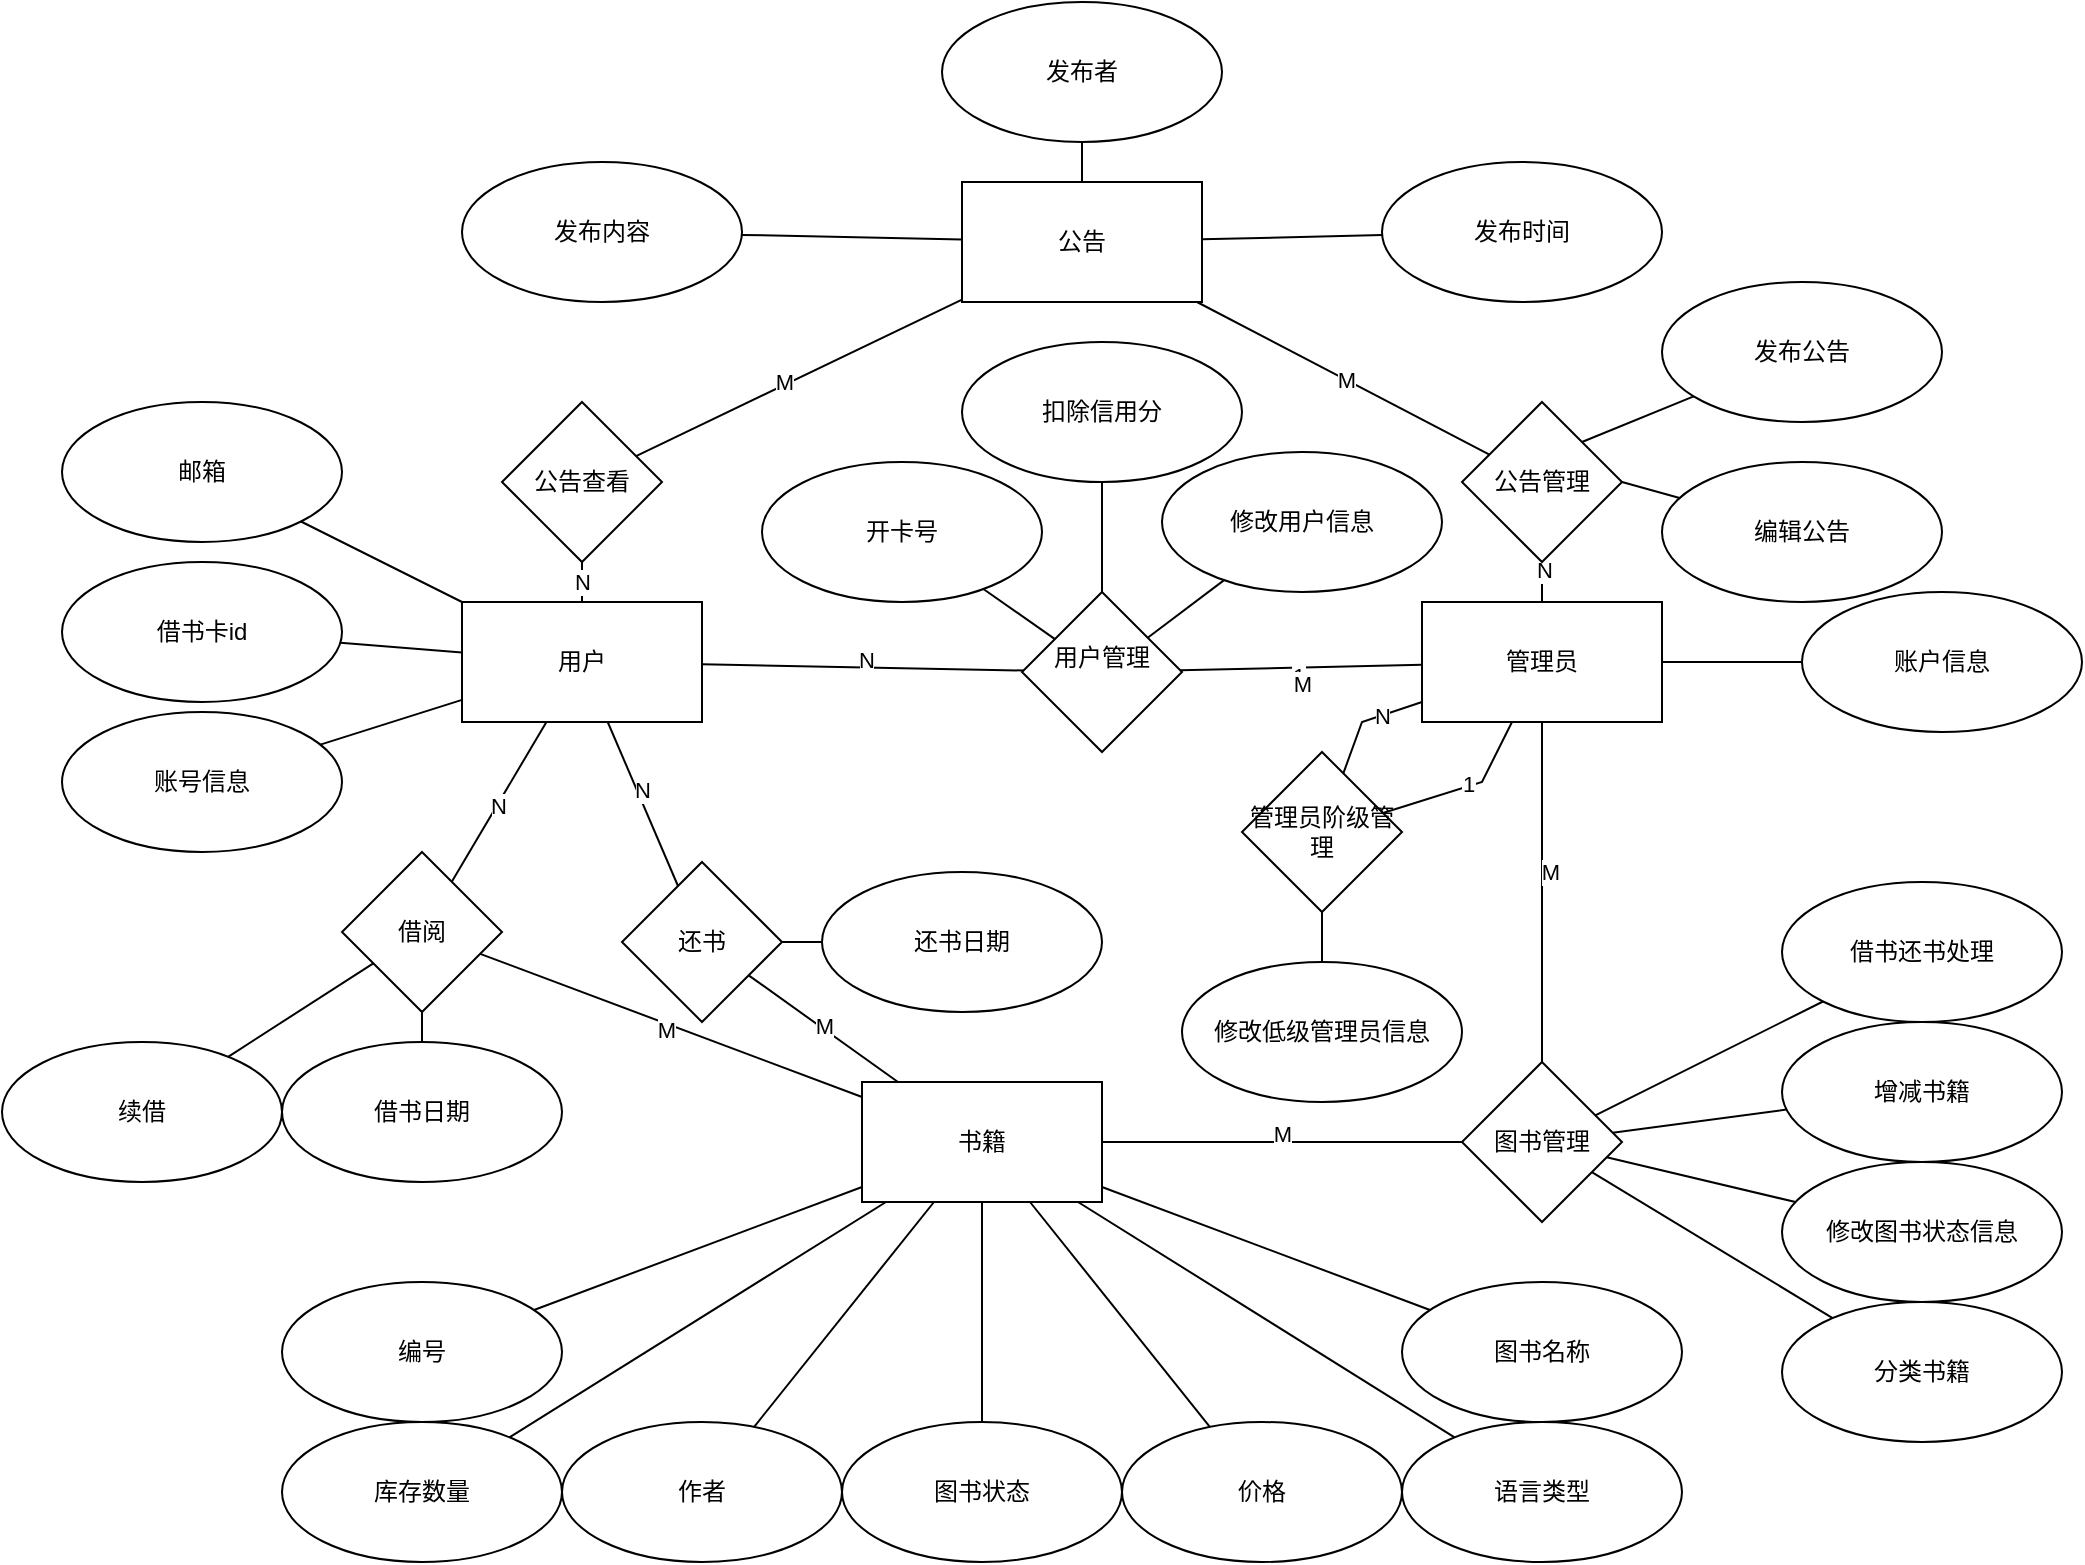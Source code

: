<mxfile version="24.6.4" type="github">
  <diagram name="第 1 页" id="B0zBH3N_toymizAEEGmr">
    <mxGraphModel dx="2977" dy="2059" grid="1" gridSize="10" guides="1" tooltips="1" connect="1" arrows="1" fold="1" page="1" pageScale="1" pageWidth="827" pageHeight="1169" math="0" shadow="0">
      <root>
        <mxCell id="0" />
        <mxCell id="1" parent="0" />
        <mxCell id="hj6OEBDG58ZseiKjt-y--1" value="用户" style="rounded=0;whiteSpace=wrap;html=1;" parent="1" vertex="1">
          <mxGeometry x="150" y="140" width="120" height="60" as="geometry" />
        </mxCell>
        <mxCell id="hj6OEBDG58ZseiKjt-y--2" value="管理员" style="rounded=0;whiteSpace=wrap;html=1;" parent="1" vertex="1">
          <mxGeometry x="630" y="140" width="120" height="60" as="geometry" />
        </mxCell>
        <mxCell id="hj6OEBDG58ZseiKjt-y--3" value="书籍" style="rounded=0;whiteSpace=wrap;html=1;" parent="1" vertex="1">
          <mxGeometry x="350" y="380" width="120" height="60" as="geometry" />
        </mxCell>
        <mxCell id="hj6OEBDG58ZseiKjt-y--5" value="账号信息" style="ellipse;whiteSpace=wrap;html=1;" parent="1" vertex="1">
          <mxGeometry x="-50" y="195" width="140" height="70" as="geometry" />
        </mxCell>
        <mxCell id="hj6OEBDG58ZseiKjt-y--6" value="借阅" style="rhombus;whiteSpace=wrap;html=1;" parent="1" vertex="1">
          <mxGeometry x="90" y="265" width="80" height="80" as="geometry" />
        </mxCell>
        <mxCell id="hj6OEBDG58ZseiKjt-y--7" value="用户管理&lt;div&gt;&lt;br&gt;&lt;/div&gt;" style="rhombus;whiteSpace=wrap;html=1;" parent="1" vertex="1">
          <mxGeometry x="430" y="135" width="80" height="80" as="geometry" />
        </mxCell>
        <mxCell id="hj6OEBDG58ZseiKjt-y--8" value="图书管理" style="rhombus;whiteSpace=wrap;html=1;" parent="1" vertex="1">
          <mxGeometry x="650" y="370" width="80" height="80" as="geometry" />
        </mxCell>
        <mxCell id="hj6OEBDG58ZseiKjt-y--10" value="作者" style="ellipse;whiteSpace=wrap;html=1;" parent="1" vertex="1">
          <mxGeometry x="200" y="550" width="140" height="70" as="geometry" />
        </mxCell>
        <mxCell id="hj6OEBDG58ZseiKjt-y--11" value="价格" style="ellipse;whiteSpace=wrap;html=1;" parent="1" vertex="1">
          <mxGeometry x="480" y="550" width="140" height="70" as="geometry" />
        </mxCell>
        <mxCell id="hj6OEBDG58ZseiKjt-y--12" value="借书卡id" style="ellipse;whiteSpace=wrap;html=1;" parent="1" vertex="1">
          <mxGeometry x="-50" y="120" width="140" height="70" as="geometry" />
        </mxCell>
        <mxCell id="hj6OEBDG58ZseiKjt-y--13" value="语言类型" style="ellipse;whiteSpace=wrap;html=1;" parent="1" vertex="1">
          <mxGeometry x="620" y="550" width="140" height="70" as="geometry" />
        </mxCell>
        <mxCell id="hj6OEBDG58ZseiKjt-y--14" value="编号" style="ellipse;whiteSpace=wrap;html=1;" parent="1" vertex="1">
          <mxGeometry x="60" y="480" width="140" height="70" as="geometry" />
        </mxCell>
        <mxCell id="hj6OEBDG58ZseiKjt-y--16" value="图书名称" style="ellipse;whiteSpace=wrap;html=1;" parent="1" vertex="1">
          <mxGeometry x="620" y="480" width="140" height="70" as="geometry" />
        </mxCell>
        <mxCell id="hj6OEBDG58ZseiKjt-y--17" value="账户信息" style="ellipse;whiteSpace=wrap;html=1;" parent="1" vertex="1">
          <mxGeometry x="820" y="135" width="140" height="70" as="geometry" />
        </mxCell>
        <mxCell id="hj6OEBDG58ZseiKjt-y--18" value="还书" style="rhombus;whiteSpace=wrap;html=1;" parent="1" vertex="1">
          <mxGeometry x="230" y="270" width="80" height="80" as="geometry" />
        </mxCell>
        <mxCell id="BCMSoRge5LOU8q9Q-v3v-1" value="库存数量" style="ellipse;whiteSpace=wrap;html=1;" vertex="1" parent="1">
          <mxGeometry x="60" y="550" width="140" height="70" as="geometry" />
        </mxCell>
        <mxCell id="BCMSoRge5LOU8q9Q-v3v-2" value="图书状态" style="ellipse;whiteSpace=wrap;html=1;" vertex="1" parent="1">
          <mxGeometry x="340" y="550" width="140" height="70" as="geometry" />
        </mxCell>
        <mxCell id="BCMSoRge5LOU8q9Q-v3v-5" value="" style="endArrow=none;html=1;rounded=0;" edge="1" parent="1" source="hj6OEBDG58ZseiKjt-y--1" target="hj6OEBDG58ZseiKjt-y--5">
          <mxGeometry width="50" height="50" relative="1" as="geometry">
            <mxPoint x="70" y="200" as="sourcePoint" />
            <mxPoint x="120" y="150" as="targetPoint" />
          </mxGeometry>
        </mxCell>
        <mxCell id="BCMSoRge5LOU8q9Q-v3v-6" value="" style="endArrow=none;html=1;rounded=0;" edge="1" parent="1" source="hj6OEBDG58ZseiKjt-y--12" target="hj6OEBDG58ZseiKjt-y--1">
          <mxGeometry width="50" height="50" relative="1" as="geometry">
            <mxPoint x="239.666" y="201.665" as="sourcePoint" />
            <mxPoint x="199.666" y="139.665" as="targetPoint" />
          </mxGeometry>
        </mxCell>
        <mxCell id="BCMSoRge5LOU8q9Q-v3v-7" value="" style="endArrow=none;html=1;rounded=0;" edge="1" parent="1" source="hj6OEBDG58ZseiKjt-y--7" target="hj6OEBDG58ZseiKjt-y--1">
          <mxGeometry width="50" height="50" relative="1" as="geometry">
            <mxPoint x="279.666" y="231.665" as="sourcePoint" />
            <mxPoint x="239.666" y="169.665" as="targetPoint" />
          </mxGeometry>
        </mxCell>
        <mxCell id="BCMSoRge5LOU8q9Q-v3v-35" value="N" style="edgeLabel;html=1;align=center;verticalAlign=middle;resizable=0;points=[];" vertex="1" connectable="0" parent="BCMSoRge5LOU8q9Q-v3v-7">
          <mxGeometry x="-0.018" y="-4" relative="1" as="geometry">
            <mxPoint as="offset" />
          </mxGeometry>
        </mxCell>
        <mxCell id="BCMSoRge5LOU8q9Q-v3v-8" value="" style="endArrow=none;html=1;rounded=0;" edge="1" parent="1" source="hj6OEBDG58ZseiKjt-y--2" target="hj6OEBDG58ZseiKjt-y--7">
          <mxGeometry width="50" height="50" relative="1" as="geometry">
            <mxPoint x="579.666" y="171.665" as="sourcePoint" />
            <mxPoint x="539.666" y="109.665" as="targetPoint" />
          </mxGeometry>
        </mxCell>
        <mxCell id="BCMSoRge5LOU8q9Q-v3v-40" value="1" style="edgeLabel;html=1;align=center;verticalAlign=middle;resizable=0;points=[];" vertex="1" connectable="0" parent="BCMSoRge5LOU8q9Q-v3v-8">
          <mxGeometry x="0.024" y="4" relative="1" as="geometry">
            <mxPoint as="offset" />
          </mxGeometry>
        </mxCell>
        <mxCell id="BCMSoRge5LOU8q9Q-v3v-46" value="M" style="edgeLabel;html=1;align=center;verticalAlign=middle;resizable=0;points=[];" vertex="1" connectable="0" parent="BCMSoRge5LOU8q9Q-v3v-8">
          <mxGeometry x="0.002" y="8" relative="1" as="geometry">
            <mxPoint as="offset" />
          </mxGeometry>
        </mxCell>
        <mxCell id="BCMSoRge5LOU8q9Q-v3v-9" value="" style="endArrow=none;html=1;rounded=0;" edge="1" parent="1" source="hj6OEBDG58ZseiKjt-y--17" target="hj6OEBDG58ZseiKjt-y--2">
          <mxGeometry width="50" height="50" relative="1" as="geometry">
            <mxPoint x="679.666" y="101.665" as="sourcePoint" />
            <mxPoint x="639.666" y="39.665" as="targetPoint" />
          </mxGeometry>
        </mxCell>
        <mxCell id="BCMSoRge5LOU8q9Q-v3v-10" value="" style="endArrow=none;html=1;rounded=0;" edge="1" parent="1" source="hj6OEBDG58ZseiKjt-y--6" target="hj6OEBDG58ZseiKjt-y--1">
          <mxGeometry width="50" height="50" relative="1" as="geometry">
            <mxPoint x="199.666" y="271.665" as="sourcePoint" />
            <mxPoint x="159.666" y="209.665" as="targetPoint" />
          </mxGeometry>
        </mxCell>
        <mxCell id="BCMSoRge5LOU8q9Q-v3v-36" value="N" style="edgeLabel;html=1;align=center;verticalAlign=middle;resizable=0;points=[];" vertex="1" connectable="0" parent="BCMSoRge5LOU8q9Q-v3v-10">
          <mxGeometry x="-0.046" relative="1" as="geometry">
            <mxPoint as="offset" />
          </mxGeometry>
        </mxCell>
        <mxCell id="BCMSoRge5LOU8q9Q-v3v-11" value="" style="endArrow=none;html=1;rounded=0;" edge="1" parent="1" source="hj6OEBDG58ZseiKjt-y--6" target="hj6OEBDG58ZseiKjt-y--3">
          <mxGeometry width="50" height="50" relative="1" as="geometry">
            <mxPoint x="89.666" y="311.665" as="sourcePoint" />
            <mxPoint x="49.666" y="249.665" as="targetPoint" />
          </mxGeometry>
        </mxCell>
        <mxCell id="BCMSoRge5LOU8q9Q-v3v-37" value="M" style="edgeLabel;html=1;align=center;verticalAlign=middle;resizable=0;points=[];" vertex="1" connectable="0" parent="BCMSoRge5LOU8q9Q-v3v-11">
          <mxGeometry x="-0.017" y="-3" relative="1" as="geometry">
            <mxPoint as="offset" />
          </mxGeometry>
        </mxCell>
        <mxCell id="BCMSoRge5LOU8q9Q-v3v-12" value="" style="endArrow=none;html=1;rounded=0;" edge="1" parent="1" source="hj6OEBDG58ZseiKjt-y--18" target="hj6OEBDG58ZseiKjt-y--1">
          <mxGeometry width="50" height="50" relative="1" as="geometry">
            <mxPoint x="279.666" y="441.665" as="sourcePoint" />
            <mxPoint x="239.666" y="379.665" as="targetPoint" />
          </mxGeometry>
        </mxCell>
        <mxCell id="BCMSoRge5LOU8q9Q-v3v-38" value="N" style="edgeLabel;html=1;align=center;verticalAlign=middle;resizable=0;points=[];" vertex="1" connectable="0" parent="BCMSoRge5LOU8q9Q-v3v-12">
          <mxGeometry x="0.165" y="-2" relative="1" as="geometry">
            <mxPoint as="offset" />
          </mxGeometry>
        </mxCell>
        <mxCell id="BCMSoRge5LOU8q9Q-v3v-13" value="" style="endArrow=none;html=1;rounded=0;" edge="1" parent="1" source="hj6OEBDG58ZseiKjt-y--3" target="hj6OEBDG58ZseiKjt-y--18">
          <mxGeometry width="50" height="50" relative="1" as="geometry">
            <mxPoint x="429.666" y="311.665" as="sourcePoint" />
            <mxPoint x="389.666" y="249.665" as="targetPoint" />
            <Array as="points" />
          </mxGeometry>
        </mxCell>
        <mxCell id="BCMSoRge5LOU8q9Q-v3v-39" value="M" style="edgeLabel;html=1;align=center;verticalAlign=middle;resizable=0;points=[];" vertex="1" connectable="0" parent="BCMSoRge5LOU8q9Q-v3v-13">
          <mxGeometry x="0.009" y="-1" relative="1" as="geometry">
            <mxPoint as="offset" />
          </mxGeometry>
        </mxCell>
        <mxCell id="BCMSoRge5LOU8q9Q-v3v-14" value="" style="endArrow=none;html=1;rounded=0;" edge="1" parent="1" source="hj6OEBDG58ZseiKjt-y--3" target="hj6OEBDG58ZseiKjt-y--14">
          <mxGeometry width="50" height="50" relative="1" as="geometry">
            <mxPoint x="269.666" y="441.665" as="sourcePoint" />
            <mxPoint x="229.666" y="379.665" as="targetPoint" />
          </mxGeometry>
        </mxCell>
        <mxCell id="BCMSoRge5LOU8q9Q-v3v-15" value="" style="endArrow=none;html=1;rounded=0;" edge="1" parent="1" source="hj6OEBDG58ZseiKjt-y--10" target="hj6OEBDG58ZseiKjt-y--3">
          <mxGeometry width="50" height="50" relative="1" as="geometry">
            <mxPoint x="369.666" y="451.665" as="sourcePoint" />
            <mxPoint x="329.666" y="389.665" as="targetPoint" />
          </mxGeometry>
        </mxCell>
        <mxCell id="BCMSoRge5LOU8q9Q-v3v-16" value="" style="endArrow=none;html=1;rounded=0;" edge="1" parent="1" source="hj6OEBDG58ZseiKjt-y--11" target="hj6OEBDG58ZseiKjt-y--3">
          <mxGeometry width="50" height="50" relative="1" as="geometry">
            <mxPoint x="430" y="500" as="sourcePoint" />
            <mxPoint x="389.666" y="439.665" as="targetPoint" />
          </mxGeometry>
        </mxCell>
        <mxCell id="BCMSoRge5LOU8q9Q-v3v-17" value="" style="endArrow=none;html=1;rounded=0;" edge="1" parent="1" source="BCMSoRge5LOU8q9Q-v3v-2" target="hj6OEBDG58ZseiKjt-y--3">
          <mxGeometry width="50" height="50" relative="1" as="geometry">
            <mxPoint x="409.666" y="301.665" as="sourcePoint" />
            <mxPoint x="369.666" y="239.665" as="targetPoint" />
          </mxGeometry>
        </mxCell>
        <mxCell id="BCMSoRge5LOU8q9Q-v3v-18" value="" style="endArrow=none;html=1;rounded=0;" edge="1" parent="1" source="BCMSoRge5LOU8q9Q-v3v-1" target="hj6OEBDG58ZseiKjt-y--3">
          <mxGeometry width="50" height="50" relative="1" as="geometry">
            <mxPoint x="489.666" y="501.665" as="sourcePoint" />
            <mxPoint x="449.666" y="439.665" as="targetPoint" />
          </mxGeometry>
        </mxCell>
        <mxCell id="BCMSoRge5LOU8q9Q-v3v-19" value="" style="endArrow=none;html=1;rounded=0;" edge="1" parent="1" source="hj6OEBDG58ZseiKjt-y--3" target="hj6OEBDG58ZseiKjt-y--8">
          <mxGeometry width="50" height="50" relative="1" as="geometry">
            <mxPoint x="419.666" y="371.665" as="sourcePoint" />
            <mxPoint x="379.666" y="309.665" as="targetPoint" />
          </mxGeometry>
        </mxCell>
        <mxCell id="BCMSoRge5LOU8q9Q-v3v-42" value="N" style="edgeLabel;html=1;align=center;verticalAlign=middle;resizable=0;points=[];" vertex="1" connectable="0" parent="BCMSoRge5LOU8q9Q-v3v-19">
          <mxGeometry x="-0.004" y="1" relative="1" as="geometry">
            <mxPoint as="offset" />
          </mxGeometry>
        </mxCell>
        <mxCell id="BCMSoRge5LOU8q9Q-v3v-47" value="M" style="edgeLabel;html=1;align=center;verticalAlign=middle;resizable=0;points=[];" vertex="1" connectable="0" parent="BCMSoRge5LOU8q9Q-v3v-19">
          <mxGeometry x="-0.002" y="4" relative="1" as="geometry">
            <mxPoint as="offset" />
          </mxGeometry>
        </mxCell>
        <mxCell id="BCMSoRge5LOU8q9Q-v3v-20" value="" style="endArrow=none;html=1;rounded=0;" edge="1" parent="1" source="hj6OEBDG58ZseiKjt-y--8" target="hj6OEBDG58ZseiKjt-y--2">
          <mxGeometry width="50" height="50" relative="1" as="geometry">
            <mxPoint x="659.666" y="261.665" as="sourcePoint" />
            <mxPoint x="640" y="270" as="targetPoint" />
          </mxGeometry>
        </mxCell>
        <mxCell id="BCMSoRge5LOU8q9Q-v3v-41" value="M" style="edgeLabel;html=1;align=center;verticalAlign=middle;resizable=0;points=[];" vertex="1" connectable="0" parent="BCMSoRge5LOU8q9Q-v3v-20">
          <mxGeometry x="0.118" y="-4" relative="1" as="geometry">
            <mxPoint as="offset" />
          </mxGeometry>
        </mxCell>
        <mxCell id="BCMSoRge5LOU8q9Q-v3v-21" value="" style="endArrow=none;html=1;rounded=0;" edge="1" parent="1" source="hj6OEBDG58ZseiKjt-y--16" target="hj6OEBDG58ZseiKjt-y--3">
          <mxGeometry width="50" height="50" relative="1" as="geometry">
            <mxPoint x="729.666" y="341.665" as="sourcePoint" />
            <mxPoint x="689.666" y="279.665" as="targetPoint" />
          </mxGeometry>
        </mxCell>
        <mxCell id="BCMSoRge5LOU8q9Q-v3v-22" value="" style="endArrow=none;html=1;rounded=0;" edge="1" parent="1" source="hj6OEBDG58ZseiKjt-y--13" target="hj6OEBDG58ZseiKjt-y--3">
          <mxGeometry width="50" height="50" relative="1" as="geometry">
            <mxPoint x="729.666" y="361.665" as="sourcePoint" />
            <mxPoint x="689.666" y="299.665" as="targetPoint" />
          </mxGeometry>
        </mxCell>
        <mxCell id="BCMSoRge5LOU8q9Q-v3v-24" value="增减书籍" style="ellipse;whiteSpace=wrap;html=1;" vertex="1" parent="1">
          <mxGeometry x="810" y="350" width="140" height="70" as="geometry" />
        </mxCell>
        <mxCell id="BCMSoRge5LOU8q9Q-v3v-25" value="分类书籍" style="ellipse;whiteSpace=wrap;html=1;" vertex="1" parent="1">
          <mxGeometry x="810" y="490" width="140" height="70" as="geometry" />
        </mxCell>
        <mxCell id="BCMSoRge5LOU8q9Q-v3v-26" value="借书还书处理" style="ellipse;whiteSpace=wrap;html=1;" vertex="1" parent="1">
          <mxGeometry x="810" y="280" width="140" height="70" as="geometry" />
        </mxCell>
        <mxCell id="BCMSoRge5LOU8q9Q-v3v-27" value="" style="endArrow=none;html=1;rounded=0;" edge="1" parent="1" source="BCMSoRge5LOU8q9Q-v3v-26" target="hj6OEBDG58ZseiKjt-y--8">
          <mxGeometry width="50" height="50" relative="1" as="geometry">
            <mxPoint x="729.666" y="301.665" as="sourcePoint" />
            <mxPoint x="689.666" y="239.665" as="targetPoint" />
          </mxGeometry>
        </mxCell>
        <mxCell id="BCMSoRge5LOU8q9Q-v3v-28" value="" style="endArrow=none;html=1;rounded=0;" edge="1" parent="1" source="BCMSoRge5LOU8q9Q-v3v-24" target="hj6OEBDG58ZseiKjt-y--8">
          <mxGeometry width="50" height="50" relative="1" as="geometry">
            <mxPoint x="719.666" y="291.665" as="sourcePoint" />
            <mxPoint x="679.666" y="229.665" as="targetPoint" />
          </mxGeometry>
        </mxCell>
        <mxCell id="BCMSoRge5LOU8q9Q-v3v-29" value="" style="endArrow=none;html=1;rounded=0;" edge="1" parent="1" source="BCMSoRge5LOU8q9Q-v3v-25" target="hj6OEBDG58ZseiKjt-y--8">
          <mxGeometry width="50" height="50" relative="1" as="geometry">
            <mxPoint x="719.666" y="291.665" as="sourcePoint" />
            <mxPoint x="679.666" y="229.665" as="targetPoint" />
          </mxGeometry>
        </mxCell>
        <mxCell id="BCMSoRge5LOU8q9Q-v3v-30" value="借书日期" style="ellipse;whiteSpace=wrap;html=1;" vertex="1" parent="1">
          <mxGeometry x="60" y="360" width="140" height="70" as="geometry" />
        </mxCell>
        <mxCell id="BCMSoRge5LOU8q9Q-v3v-31" value="还书日期" style="ellipse;whiteSpace=wrap;html=1;" vertex="1" parent="1">
          <mxGeometry x="330" y="275" width="140" height="70" as="geometry" />
        </mxCell>
        <mxCell id="BCMSoRge5LOU8q9Q-v3v-32" value="" style="endArrow=none;html=1;rounded=0;" edge="1" parent="1" source="hj6OEBDG58ZseiKjt-y--6" target="BCMSoRge5LOU8q9Q-v3v-30">
          <mxGeometry width="50" height="50" relative="1" as="geometry">
            <mxPoint x="89.666" y="281.665" as="sourcePoint" />
            <mxPoint x="49.666" y="219.665" as="targetPoint" />
          </mxGeometry>
        </mxCell>
        <mxCell id="BCMSoRge5LOU8q9Q-v3v-33" value="" style="endArrow=none;html=1;rounded=0;" edge="1" parent="1" source="BCMSoRge5LOU8q9Q-v3v-31" target="hj6OEBDG58ZseiKjt-y--18">
          <mxGeometry width="50" height="50" relative="1" as="geometry">
            <mxPoint x="329.666" y="271.665" as="sourcePoint" />
            <mxPoint x="289.666" y="209.665" as="targetPoint" />
          </mxGeometry>
        </mxCell>
        <mxCell id="BCMSoRge5LOU8q9Q-v3v-43" value="公告" style="rounded=0;whiteSpace=wrap;html=1;" vertex="1" parent="1">
          <mxGeometry x="400" y="-70" width="120" height="60" as="geometry" />
        </mxCell>
        <mxCell id="BCMSoRge5LOU8q9Q-v3v-44" value="修改图书状态信息" style="ellipse;whiteSpace=wrap;html=1;" vertex="1" parent="1">
          <mxGeometry x="810" y="420" width="140" height="70" as="geometry" />
        </mxCell>
        <mxCell id="BCMSoRge5LOU8q9Q-v3v-45" value="" style="endArrow=none;html=1;rounded=0;" edge="1" parent="1" source="hj6OEBDG58ZseiKjt-y--8" target="BCMSoRge5LOU8q9Q-v3v-44">
          <mxGeometry width="50" height="50" relative="1" as="geometry">
            <mxPoint x="690" y="420" as="sourcePoint" />
            <mxPoint x="649.666" y="259.665" as="targetPoint" />
          </mxGeometry>
        </mxCell>
        <mxCell id="BCMSoRge5LOU8q9Q-v3v-48" value="" style="endArrow=none;html=1;rounded=0;" edge="1" parent="1" source="hj6OEBDG58ZseiKjt-y--2">
          <mxGeometry width="50" height="50" relative="1" as="geometry">
            <mxPoint x="649.666" y="91.665" as="sourcePoint" />
            <mxPoint x="690" y="120" as="targetPoint" />
          </mxGeometry>
        </mxCell>
        <mxCell id="BCMSoRge5LOU8q9Q-v3v-71" value="N" style="edgeLabel;html=1;align=center;verticalAlign=middle;resizable=0;points=[];" vertex="1" connectable="0" parent="BCMSoRge5LOU8q9Q-v3v-48">
          <mxGeometry x="0.62" y="-1" relative="1" as="geometry">
            <mxPoint as="offset" />
          </mxGeometry>
        </mxCell>
        <mxCell id="BCMSoRge5LOU8q9Q-v3v-49" value="公告管理" style="rhombus;whiteSpace=wrap;html=1;" vertex="1" parent="1">
          <mxGeometry x="650" y="40" width="80" height="80" as="geometry" />
        </mxCell>
        <mxCell id="BCMSoRge5LOU8q9Q-v3v-50" value="" style="endArrow=none;html=1;rounded=0;" edge="1" parent="1" source="BCMSoRge5LOU8q9Q-v3v-49" target="BCMSoRge5LOU8q9Q-v3v-43">
          <mxGeometry width="50" height="50" relative="1" as="geometry">
            <mxPoint x="629.666" y="51.665" as="sourcePoint" />
            <mxPoint x="589.666" y="-10.335" as="targetPoint" />
          </mxGeometry>
        </mxCell>
        <mxCell id="BCMSoRge5LOU8q9Q-v3v-68" value="M" style="edgeLabel;html=1;align=center;verticalAlign=middle;resizable=0;points=[];" vertex="1" connectable="0" parent="BCMSoRge5LOU8q9Q-v3v-50">
          <mxGeometry x="-0.012" relative="1" as="geometry">
            <mxPoint as="offset" />
          </mxGeometry>
        </mxCell>
        <mxCell id="BCMSoRge5LOU8q9Q-v3v-51" value="发布者" style="ellipse;whiteSpace=wrap;html=1;" vertex="1" parent="1">
          <mxGeometry x="390" y="-160" width="140" height="70" as="geometry" />
        </mxCell>
        <mxCell id="BCMSoRge5LOU8q9Q-v3v-52" value="发布时间" style="ellipse;whiteSpace=wrap;html=1;" vertex="1" parent="1">
          <mxGeometry x="610" y="-80" width="140" height="70" as="geometry" />
        </mxCell>
        <mxCell id="BCMSoRge5LOU8q9Q-v3v-53" value="发布内容" style="ellipse;whiteSpace=wrap;html=1;" vertex="1" parent="1">
          <mxGeometry x="150" y="-80" width="140" height="70" as="geometry" />
        </mxCell>
        <mxCell id="BCMSoRge5LOU8q9Q-v3v-54" value="" style="endArrow=none;html=1;rounded=0;" edge="1" parent="1" source="BCMSoRge5LOU8q9Q-v3v-43" target="BCMSoRge5LOU8q9Q-v3v-53">
          <mxGeometry width="50" height="50" relative="1" as="geometry">
            <mxPoint x="249.666" y="71.665" as="sourcePoint" />
            <mxPoint x="209.666" y="9.665" as="targetPoint" />
          </mxGeometry>
        </mxCell>
        <mxCell id="BCMSoRge5LOU8q9Q-v3v-55" value="" style="endArrow=none;html=1;rounded=0;" edge="1" parent="1" source="BCMSoRge5LOU8q9Q-v3v-43" target="BCMSoRge5LOU8q9Q-v3v-51">
          <mxGeometry width="50" height="50" relative="1" as="geometry">
            <mxPoint x="219.666" y="91.665" as="sourcePoint" />
            <mxPoint x="179.666" y="29.665" as="targetPoint" />
          </mxGeometry>
        </mxCell>
        <mxCell id="BCMSoRge5LOU8q9Q-v3v-56" value="" style="endArrow=none;html=1;rounded=0;" edge="1" parent="1" source="BCMSoRge5LOU8q9Q-v3v-52" target="BCMSoRge5LOU8q9Q-v3v-43">
          <mxGeometry width="50" height="50" relative="1" as="geometry">
            <mxPoint x="219.666" y="91.665" as="sourcePoint" />
            <mxPoint x="179.666" y="29.665" as="targetPoint" />
          </mxGeometry>
        </mxCell>
        <mxCell id="BCMSoRge5LOU8q9Q-v3v-57" value="公告查看" style="rhombus;whiteSpace=wrap;html=1;" vertex="1" parent="1">
          <mxGeometry x="170" y="40" width="80" height="80" as="geometry" />
        </mxCell>
        <mxCell id="BCMSoRge5LOU8q9Q-v3v-58" value="发布公告" style="ellipse;whiteSpace=wrap;html=1;" vertex="1" parent="1">
          <mxGeometry x="750" y="-20" width="140" height="70" as="geometry" />
        </mxCell>
        <mxCell id="BCMSoRge5LOU8q9Q-v3v-59" value="编辑公告" style="ellipse;whiteSpace=wrap;html=1;" vertex="1" parent="1">
          <mxGeometry x="750" y="70" width="140" height="70" as="geometry" />
        </mxCell>
        <mxCell id="BCMSoRge5LOU8q9Q-v3v-60" value="" style="endArrow=none;html=1;rounded=0;entryX=1;entryY=0;entryDx=0;entryDy=0;" edge="1" parent="1" source="BCMSoRge5LOU8q9Q-v3v-58" target="BCMSoRge5LOU8q9Q-v3v-49">
          <mxGeometry width="50" height="50" relative="1" as="geometry">
            <mxPoint x="639.666" y="91.665" as="sourcePoint" />
            <mxPoint x="599.666" y="29.665" as="targetPoint" />
          </mxGeometry>
        </mxCell>
        <mxCell id="BCMSoRge5LOU8q9Q-v3v-61" value="" style="endArrow=none;html=1;rounded=0;entryX=1;entryY=0.5;entryDx=0;entryDy=0;" edge="1" parent="1" source="BCMSoRge5LOU8q9Q-v3v-59" target="BCMSoRge5LOU8q9Q-v3v-49">
          <mxGeometry width="50" height="50" relative="1" as="geometry">
            <mxPoint x="699.666" y="131.665" as="sourcePoint" />
            <mxPoint x="659.666" y="69.665" as="targetPoint" />
          </mxGeometry>
        </mxCell>
        <mxCell id="BCMSoRge5LOU8q9Q-v3v-62" value="" style="endArrow=none;html=1;rounded=0;" edge="1" parent="1" source="hj6OEBDG58ZseiKjt-y--1" target="BCMSoRge5LOU8q9Q-v3v-57">
          <mxGeometry width="50" height="50" relative="1" as="geometry">
            <mxPoint x="149.666" y="111.665" as="sourcePoint" />
            <mxPoint x="109.666" y="49.665" as="targetPoint" />
          </mxGeometry>
        </mxCell>
        <mxCell id="BCMSoRge5LOU8q9Q-v3v-70" value="N" style="edgeLabel;html=1;align=center;verticalAlign=middle;resizable=0;points=[];" vertex="1" connectable="0" parent="BCMSoRge5LOU8q9Q-v3v-62">
          <mxGeometry x="0.02" relative="1" as="geometry">
            <mxPoint as="offset" />
          </mxGeometry>
        </mxCell>
        <mxCell id="BCMSoRge5LOU8q9Q-v3v-63" value="" style="endArrow=none;html=1;rounded=0;" edge="1" parent="1" source="BCMSoRge5LOU8q9Q-v3v-57" target="BCMSoRge5LOU8q9Q-v3v-43">
          <mxGeometry width="50" height="50" relative="1" as="geometry">
            <mxPoint x="169.666" y="91.665" as="sourcePoint" />
            <mxPoint x="129.666" y="29.665" as="targetPoint" />
          </mxGeometry>
        </mxCell>
        <mxCell id="BCMSoRge5LOU8q9Q-v3v-69" value="M" style="edgeLabel;html=1;align=center;verticalAlign=middle;resizable=0;points=[];" vertex="1" connectable="0" parent="BCMSoRge5LOU8q9Q-v3v-63">
          <mxGeometry x="-0.083" y="2" relative="1" as="geometry">
            <mxPoint as="offset" />
          </mxGeometry>
        </mxCell>
        <mxCell id="BCMSoRge5LOU8q9Q-v3v-64" value="扣除信用分" style="ellipse;whiteSpace=wrap;html=1;" vertex="1" parent="1">
          <mxGeometry x="400" y="10" width="140" height="70" as="geometry" />
        </mxCell>
        <mxCell id="BCMSoRge5LOU8q9Q-v3v-65" value="" style="endArrow=none;html=1;rounded=0;" edge="1" parent="1" source="BCMSoRge5LOU8q9Q-v3v-84" target="hj6OEBDG58ZseiKjt-y--7">
          <mxGeometry width="50" height="50" relative="1" as="geometry">
            <mxPoint x="489.666" y="271.665" as="sourcePoint" />
            <mxPoint x="449.666" y="209.665" as="targetPoint" />
          </mxGeometry>
        </mxCell>
        <mxCell id="BCMSoRge5LOU8q9Q-v3v-66" value="续借" style="ellipse;whiteSpace=wrap;html=1;" vertex="1" parent="1">
          <mxGeometry x="-80" y="360" width="140" height="70" as="geometry" />
        </mxCell>
        <mxCell id="BCMSoRge5LOU8q9Q-v3v-67" value="" style="endArrow=none;html=1;rounded=0;" edge="1" parent="1" source="BCMSoRge5LOU8q9Q-v3v-66" target="hj6OEBDG58ZseiKjt-y--6">
          <mxGeometry width="50" height="50" relative="1" as="geometry">
            <mxPoint x="29.666" y="371.665" as="sourcePoint" />
            <mxPoint x="-10.334" y="309.665" as="targetPoint" />
          </mxGeometry>
        </mxCell>
        <mxCell id="BCMSoRge5LOU8q9Q-v3v-72" value="管理员阶级管理" style="rhombus;whiteSpace=wrap;html=1;" vertex="1" parent="1">
          <mxGeometry x="540" y="215" width="80" height="80" as="geometry" />
        </mxCell>
        <mxCell id="BCMSoRge5LOU8q9Q-v3v-73" value="" style="endArrow=none;html=1;rounded=0;" edge="1" parent="1" source="BCMSoRge5LOU8q9Q-v3v-72" target="hj6OEBDG58ZseiKjt-y--2">
          <mxGeometry width="50" height="50" relative="1" as="geometry">
            <mxPoint x="879.666" y="281.665" as="sourcePoint" />
            <mxPoint x="839.666" y="219.665" as="targetPoint" />
            <Array as="points">
              <mxPoint x="660" y="230" />
            </Array>
          </mxGeometry>
        </mxCell>
        <mxCell id="BCMSoRge5LOU8q9Q-v3v-75" value="1" style="edgeLabel;html=1;align=center;verticalAlign=middle;resizable=0;points=[];" vertex="1" connectable="0" parent="BCMSoRge5LOU8q9Q-v3v-73">
          <mxGeometry x="0.041" y="1" relative="1" as="geometry">
            <mxPoint as="offset" />
          </mxGeometry>
        </mxCell>
        <mxCell id="BCMSoRge5LOU8q9Q-v3v-74" value="" style="endArrow=none;html=1;rounded=0;" edge="1" parent="1" source="BCMSoRge5LOU8q9Q-v3v-72" target="hj6OEBDG58ZseiKjt-y--2">
          <mxGeometry width="50" height="50" relative="1" as="geometry">
            <mxPoint x="769.666" y="311.665" as="sourcePoint" />
            <mxPoint x="729.666" y="249.665" as="targetPoint" />
            <Array as="points">
              <mxPoint x="600" y="200" />
            </Array>
          </mxGeometry>
        </mxCell>
        <mxCell id="BCMSoRge5LOU8q9Q-v3v-76" value="N" style="edgeLabel;html=1;align=center;verticalAlign=middle;resizable=0;points=[];" vertex="1" connectable="0" parent="BCMSoRge5LOU8q9Q-v3v-74">
          <mxGeometry x="0.282" relative="1" as="geometry">
            <mxPoint as="offset" />
          </mxGeometry>
        </mxCell>
        <mxCell id="BCMSoRge5LOU8q9Q-v3v-77" value="邮箱" style="ellipse;whiteSpace=wrap;html=1;" vertex="1" parent="1">
          <mxGeometry x="-50" y="40" width="140" height="70" as="geometry" />
        </mxCell>
        <mxCell id="BCMSoRge5LOU8q9Q-v3v-78" value="" style="endArrow=none;html=1;rounded=0;exitX=0;exitY=0;exitDx=0;exitDy=0;" edge="1" parent="1" source="hj6OEBDG58ZseiKjt-y--1" target="BCMSoRge5LOU8q9Q-v3v-77">
          <mxGeometry width="50" height="50" relative="1" as="geometry">
            <mxPoint x="159.666" y="61.665" as="sourcePoint" />
            <mxPoint x="119.666" y="-0.335" as="targetPoint" />
          </mxGeometry>
        </mxCell>
        <mxCell id="BCMSoRge5LOU8q9Q-v3v-79" value="修改低级管理员信息" style="ellipse;whiteSpace=wrap;html=1;" vertex="1" parent="1">
          <mxGeometry x="510" y="320" width="140" height="70" as="geometry" />
        </mxCell>
        <mxCell id="BCMSoRge5LOU8q9Q-v3v-80" value="" style="endArrow=none;html=1;rounded=0;" edge="1" parent="1" source="BCMSoRge5LOU8q9Q-v3v-79" target="BCMSoRge5LOU8q9Q-v3v-72">
          <mxGeometry width="50" height="50" relative="1" as="geometry">
            <mxPoint x="1139.666" y="411.665" as="sourcePoint" />
            <mxPoint x="1099.666" y="349.665" as="targetPoint" />
          </mxGeometry>
        </mxCell>
        <mxCell id="BCMSoRge5LOU8q9Q-v3v-82" value="开卡号" style="ellipse;whiteSpace=wrap;html=1;" vertex="1" parent="1">
          <mxGeometry x="300" y="70" width="140" height="70" as="geometry" />
        </mxCell>
        <mxCell id="BCMSoRge5LOU8q9Q-v3v-83" value="" style="endArrow=none;html=1;rounded=0;" edge="1" parent="1" source="BCMSoRge5LOU8q9Q-v3v-64" target="hj6OEBDG58ZseiKjt-y--7">
          <mxGeometry width="50" height="50" relative="1" as="geometry">
            <mxPoint x="509" y="279" as="sourcePoint" />
            <mxPoint x="420" y="190" as="targetPoint" />
          </mxGeometry>
        </mxCell>
        <mxCell id="BCMSoRge5LOU8q9Q-v3v-84" value="修改用户信息" style="ellipse;whiteSpace=wrap;html=1;" vertex="1" parent="1">
          <mxGeometry x="500" y="65" width="140" height="70" as="geometry" />
        </mxCell>
        <mxCell id="BCMSoRge5LOU8q9Q-v3v-85" value="" style="endArrow=none;html=1;rounded=0;" edge="1" parent="1" source="hj6OEBDG58ZseiKjt-y--7" target="BCMSoRge5LOU8q9Q-v3v-82">
          <mxGeometry width="50" height="50" relative="1" as="geometry">
            <mxPoint x="519.666" y="261.665" as="sourcePoint" />
            <mxPoint x="479.666" y="199.665" as="targetPoint" />
          </mxGeometry>
        </mxCell>
      </root>
    </mxGraphModel>
  </diagram>
</mxfile>

